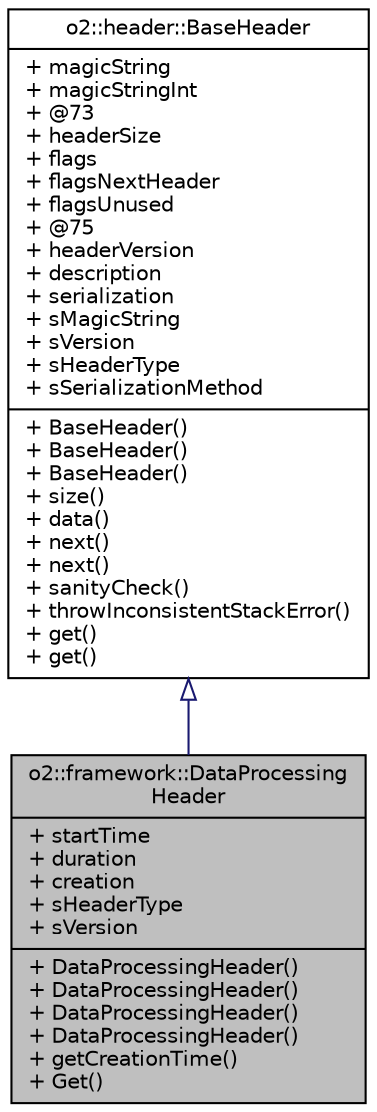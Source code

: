 digraph "o2::framework::DataProcessingHeader"
{
 // INTERACTIVE_SVG=YES
  bgcolor="transparent";
  edge [fontname="Helvetica",fontsize="10",labelfontname="Helvetica",labelfontsize="10"];
  node [fontname="Helvetica",fontsize="10",shape=record];
  Node0 [label="{o2::framework::DataProcessing\lHeader\n|+ startTime\l+ duration\l+ creation\l+ sHeaderType\l+ sVersion\l|+ DataProcessingHeader()\l+ DataProcessingHeader()\l+ DataProcessingHeader()\l+ DataProcessingHeader()\l+ getCreationTime()\l+ Get()\l}",height=0.2,width=0.4,color="black", fillcolor="grey75", style="filled", fontcolor="black"];
  Node1 -> Node0 [dir="back",color="midnightblue",fontsize="10",style="solid",arrowtail="onormal",fontname="Helvetica"];
  Node1 [label="{o2::header::BaseHeader\n|+ magicString\l+ magicStringInt\l+ @73\l+ headerSize\l+ flags\l+ flagsNextHeader\l+ flagsUnused\l+ @75\l+ headerVersion\l+ description\l+ serialization\l+ sMagicString\l+ sVersion\l+ sHeaderType\l+ sSerializationMethod\l|+ BaseHeader()\l+ BaseHeader()\l+ BaseHeader()\l+ size()\l+ data()\l+ next()\l+ next()\l+ sanityCheck()\l+ throwInconsistentStackError()\l+ get()\l+ get()\l}",height=0.2,width=0.4,color="black",URL="$d8/dbd/structo2_1_1header_1_1BaseHeader.html",tooltip="the base header struct Every header type must begin (i.e. derive) with this. Don&#39;t use this struct di..."];
}
